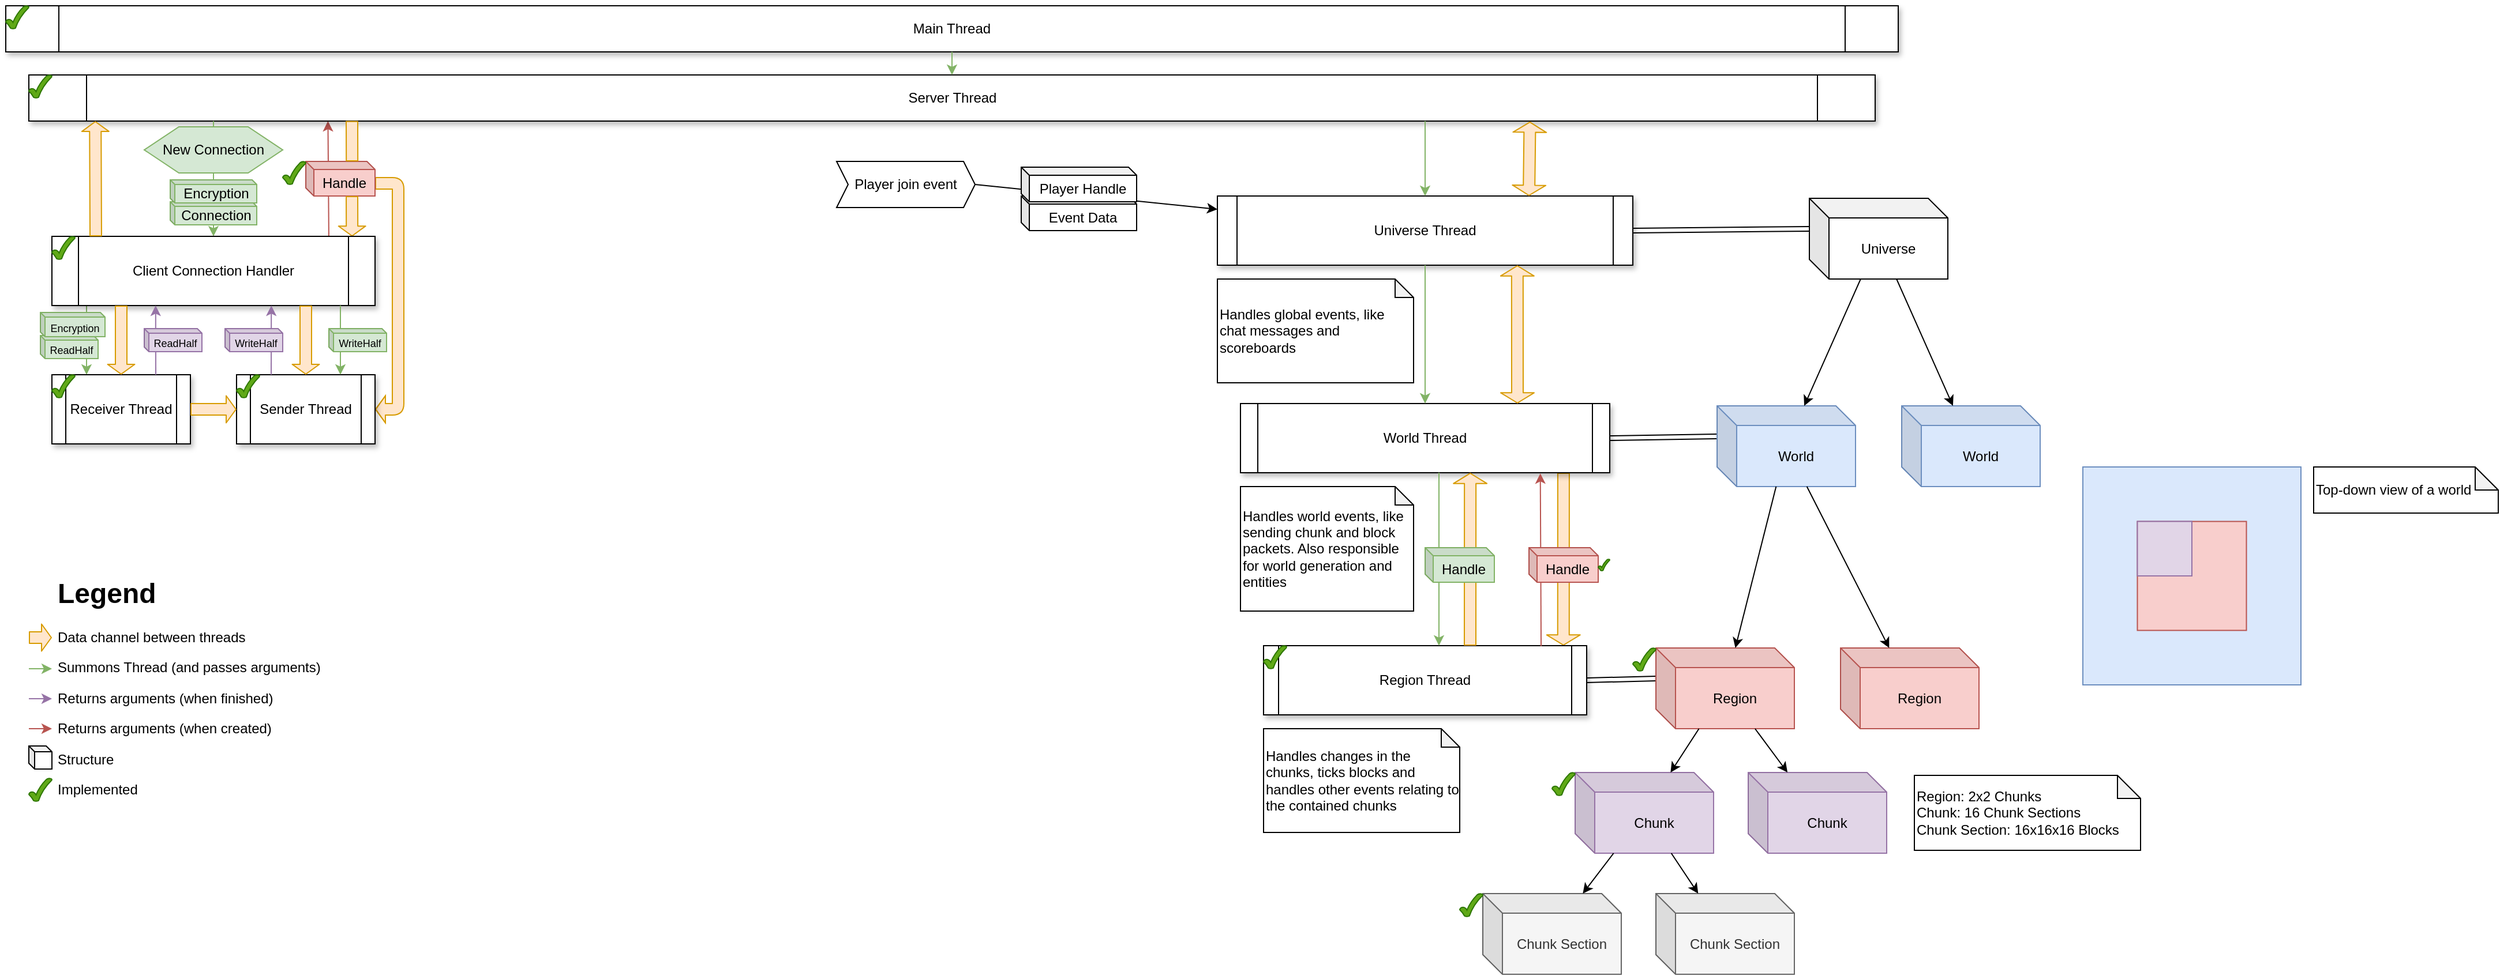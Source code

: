 <mxfile version="13.10.0" type="embed">
    <diagram id="VIW3LNgCnfH5hwZa5PW3" name="Page-1">
        <mxGraphModel dx="927" dy="667" grid="1" gridSize="10" guides="1" tooltips="1" connect="1" arrows="1" fold="1" page="1" pageScale="1" pageWidth="827" pageHeight="1169" math="0" shadow="0">
            <root>
                <mxCell id="0"/>
                <mxCell id="1" parent="0"/>
                <mxCell id="A9kIZFCnwzDyXK5sCehe-133" value="" style="shape=flexArrow;endArrow=none;startArrow=block;html=1;exitX=0.75;exitY=0;exitDx=0;exitDy=0;entryX=0.719;entryY=1;entryDx=0;entryDy=0;entryPerimeter=0;endWidth=17.931;endSize=2.614;startWidth=17.931;startSize=2.614;fillColor=#ffe6cc;strokeColor=#d79b00;endFill=0;startFill=0;" parent="1" edge="1">
                    <mxGeometry width="50" height="50" relative="1" as="geometry">
                        <mxPoint x="1349.88" y="555" as="sourcePoint"/>
                        <mxPoint x="1349.96" y="405" as="targetPoint"/>
                    </mxGeometry>
                </mxCell>
                <mxCell id="A9kIZFCnwzDyXK5sCehe-56" value="" style="endArrow=classic;html=1;exitX=0.857;exitY=0;exitDx=0;exitDy=0;entryX=0.162;entryY=1;entryDx=0;entryDy=0;fillColor=#f8cecc;strokeColor=#b85450;entryPerimeter=0;exitPerimeter=0;" parent="1" source="A9kIZFCnwzDyXK5sCehe-1" target="A9kIZFCnwzDyXK5sCehe-12" edge="1">
                    <mxGeometry width="50" height="50" relative="1" as="geometry">
                        <mxPoint x="259.8" y="180" as="sourcePoint"/>
                        <mxPoint x="259.92" y="120" as="targetPoint"/>
                    </mxGeometry>
                </mxCell>
                <mxCell id="A9kIZFCnwzDyXK5sCehe-11" value="Main Thread" style="shape=process;whiteSpace=wrap;html=1;backgroundOutline=1;size=0.028;comic=0;rounded=0;glass=0;shadow=1;" parent="1" vertex="1">
                    <mxGeometry width="1640" height="40" as="geometry"/>
                </mxCell>
                <mxCell id="A9kIZFCnwzDyXK5sCehe-12" value="Server Thread" style="shape=process;whiteSpace=wrap;html=1;backgroundOutline=1;size=0.031;comic=0;rounded=0;glass=0;shadow=1;" parent="1" vertex="1">
                    <mxGeometry x="20" y="60" width="1600" height="40" as="geometry"/>
                </mxCell>
                <mxCell id="A9kIZFCnwzDyXK5sCehe-16" value="" style="endArrow=classic;html=1;entryX=0.5;entryY=0;entryDx=0;entryDy=0;fillColor=#d5e8d4;strokeColor=#82b366;exitX=0.1;exitY=1;exitDx=0;exitDy=0;exitPerimeter=0;" parent="1" source="A9kIZFCnwzDyXK5sCehe-12" target="A9kIZFCnwzDyXK5sCehe-1" edge="1">
                    <mxGeometry width="50" height="50" relative="1" as="geometry">
                        <mxPoint x="180" y="170" as="sourcePoint"/>
                        <mxPoint x="160" y="170" as="targetPoint"/>
                    </mxGeometry>
                </mxCell>
                <mxCell id="A9kIZFCnwzDyXK5sCehe-19" value="New Connection" style="shape=hexagon;perimeter=hexagonPerimeter2;whiteSpace=wrap;html=1;fillColor=#d5e8d4;strokeColor=#82b366;" parent="1" vertex="1">
                    <mxGeometry x="120" y="105" width="120" height="40" as="geometry"/>
                </mxCell>
                <mxCell id="A9kIZFCnwzDyXK5sCehe-33" value="" style="shape=flexArrow;endArrow=classic;html=1;entryX=1;entryY=0.5;entryDx=0;entryDy=0;endWidth=12.5;endSize=2.5;fillColor=#ffe6cc;strokeColor=#d79b00;exitX=0;exitY=0;exitDx=60;exitDy=19;exitPerimeter=0;" parent="1" source="A9kIZFCnwzDyXK5sCehe-34" target="A9kIZFCnwzDyXK5sCehe-3" edge="1">
                    <mxGeometry width="50" height="50" relative="1" as="geometry">
                        <mxPoint x="340" y="150" as="sourcePoint"/>
                        <mxPoint x="260" y="130" as="targetPoint"/>
                        <Array as="points">
                            <mxPoint x="340" y="154"/>
                            <mxPoint x="340" y="350"/>
                        </Array>
                    </mxGeometry>
                </mxCell>
                <mxCell id="A9kIZFCnwzDyXK5sCehe-34" value="Handle" style="shape=cube;whiteSpace=wrap;html=1;boundedLbl=1;backgroundOutline=1;darkOpacity=0.05;darkOpacity2=0.1;size=7;fillColor=#f8cecc;strokeColor=#b85450;" parent="1" vertex="1">
                    <mxGeometry x="260" y="135" width="60" height="30" as="geometry"/>
                </mxCell>
                <mxCell id="A9kIZFCnwzDyXK5sCehe-48" value="" style="shape=flexArrow;endArrow=classic;html=1;endWidth=12.5;endSize=2.5;fillColor=#ffe6cc;strokeColor=#d79b00;entryX=0.929;entryY=0.002;entryDx=0;entryDy=0;entryPerimeter=0;exitX=0.667;exitY=1;exitDx=0;exitDy=0;exitPerimeter=0;" parent="1" source="A9kIZFCnwzDyXK5sCehe-34" target="A9kIZFCnwzDyXK5sCehe-1" edge="1">
                    <mxGeometry width="50" height="50" relative="1" as="geometry">
                        <mxPoint x="293" y="165" as="sourcePoint"/>
                        <mxPoint x="290" y="200" as="targetPoint"/>
                    </mxGeometry>
                </mxCell>
                <mxCell id="A9kIZFCnwzDyXK5sCehe-51" value="" style="endArrow=classic;html=1;fillColor=#d5e8d4;strokeColor=#82b366;exitX=0.5;exitY=1;exitDx=0;exitDy=0;entryX=0.5;entryY=0;entryDx=0;entryDy=0;" parent="1" source="A9kIZFCnwzDyXK5sCehe-11" target="A9kIZFCnwzDyXK5sCehe-12" edge="1">
                    <mxGeometry width="50" height="50" relative="1" as="geometry">
                        <mxPoint x="399.76" y="140" as="sourcePoint"/>
                        <mxPoint x="400" y="60" as="targetPoint"/>
                    </mxGeometry>
                </mxCell>
                <mxCell id="A9kIZFCnwzDyXK5sCehe-13" value="" style="endArrow=classic;html=1;entryX=0.25;entryY=0;entryDx=0;entryDy=0;fillColor=#d5e8d4;strokeColor=#82b366;" parent="1" target="A9kIZFCnwzDyXK5sCehe-2" edge="1">
                    <mxGeometry width="50" height="50" relative="1" as="geometry">
                        <mxPoint x="70" y="260" as="sourcePoint"/>
                        <mxPoint x="140" y="130" as="targetPoint"/>
                    </mxGeometry>
                </mxCell>
                <mxCell id="A9kIZFCnwzDyXK5sCehe-1" value="Client Connection Handler" style="shape=process;whiteSpace=wrap;html=1;backgroundOutline=1;size=0.083;comic=0;rounded=0;glass=0;shadow=1;" parent="1" vertex="1">
                    <mxGeometry x="40" y="200" width="280" height="60" as="geometry"/>
                </mxCell>
                <mxCell id="A9kIZFCnwzDyXK5sCehe-2" value="Receiver Thread" style="shape=process;whiteSpace=wrap;html=1;backgroundOutline=1;comic=0;rounded=0;glass=0;shadow=1;" parent="1" vertex="1">
                    <mxGeometry x="40" y="320" width="120" height="60" as="geometry"/>
                </mxCell>
                <mxCell id="A9kIZFCnwzDyXK5sCehe-3" value="Sender Thread" style="shape=process;whiteSpace=wrap;html=1;backgroundOutline=1;comic=0;rounded=0;glass=0;shadow=1;" parent="1" vertex="1">
                    <mxGeometry x="200" y="320" width="120" height="60" as="geometry"/>
                </mxCell>
                <mxCell id="A9kIZFCnwzDyXK5sCehe-4" value="" style="shape=flexArrow;endArrow=classic;html=1;exitX=1;exitY=0.5;exitDx=0;exitDy=0;entryX=0;entryY=0.5;entryDx=0;entryDy=0;endWidth=12.5;endSize=2.5;fillColor=#ffe6cc;strokeColor=#d79b00;" parent="1" source="A9kIZFCnwzDyXK5sCehe-2" target="A9kIZFCnwzDyXK5sCehe-3" edge="1">
                    <mxGeometry width="50" height="50" relative="1" as="geometry">
                        <mxPoint x="180" y="340" as="sourcePoint"/>
                        <mxPoint x="230" y="290" as="targetPoint"/>
                    </mxGeometry>
                </mxCell>
                <mxCell id="A9kIZFCnwzDyXK5sCehe-5" value="" style="shape=flexArrow;endArrow=classic;html=1;entryX=0.5;entryY=0;entryDx=0;entryDy=0;endWidth=12.5;endSize=2.5;fillColor=#ffe6cc;strokeColor=#d79b00;" parent="1" target="A9kIZFCnwzDyXK5sCehe-3" edge="1">
                    <mxGeometry width="50" height="50" relative="1" as="geometry">
                        <mxPoint x="260" y="260" as="sourcePoint"/>
                        <mxPoint x="220" y="280" as="targetPoint"/>
                    </mxGeometry>
                </mxCell>
                <mxCell id="A9kIZFCnwzDyXK5sCehe-6" value="" style="shape=flexArrow;endArrow=classic;html=1;entryX=0.5;entryY=0;entryDx=0;entryDy=0;endWidth=12.5;endSize=2.5;fillColor=#ffe6cc;strokeColor=#d79b00;" parent="1" target="A9kIZFCnwzDyXK5sCehe-2" edge="1">
                    <mxGeometry width="50" height="50" relative="1" as="geometry">
                        <mxPoint x="100" y="260" as="sourcePoint"/>
                        <mxPoint x="99.83" y="290" as="targetPoint"/>
                    </mxGeometry>
                </mxCell>
                <mxCell id="A9kIZFCnwzDyXK5sCehe-7" value="" style="endArrow=classic;html=1;exitX=0.75;exitY=0;exitDx=0;exitDy=0;entryX=0.321;entryY=1;entryDx=0;entryDy=0;fillColor=#e1d5e7;strokeColor=#9673a6;entryPerimeter=0;" parent="1" source="A9kIZFCnwzDyXK5sCehe-2" target="A9kIZFCnwzDyXK5sCehe-1" edge="1">
                    <mxGeometry width="50" height="50" relative="1" as="geometry">
                        <mxPoint x="160" y="320" as="sourcePoint"/>
                        <mxPoint x="210" y="270" as="targetPoint"/>
                    </mxGeometry>
                </mxCell>
                <mxCell id="A9kIZFCnwzDyXK5sCehe-9" value="" style="endArrow=classic;html=1;exitX=0.25;exitY=0;exitDx=0;exitDy=0;entryX=0.679;entryY=1;entryDx=0;entryDy=0;fillColor=#e1d5e7;strokeColor=#9673a6;entryPerimeter=0;" parent="1" source="A9kIZFCnwzDyXK5sCehe-3" target="A9kIZFCnwzDyXK5sCehe-1" edge="1">
                    <mxGeometry width="50" height="50" relative="1" as="geometry">
                        <mxPoint x="190" y="290" as="sourcePoint"/>
                        <mxPoint x="240" y="260" as="targetPoint"/>
                    </mxGeometry>
                </mxCell>
                <mxCell id="A9kIZFCnwzDyXK5sCehe-14" value="" style="endArrow=classic;html=1;fillColor=#d5e8d4;strokeColor=#82b366;entryX=0.75;entryY=0;entryDx=0;entryDy=0;" parent="1" target="A9kIZFCnwzDyXK5sCehe-3" edge="1">
                    <mxGeometry width="50" height="50" relative="1" as="geometry">
                        <mxPoint x="290" y="260" as="sourcePoint"/>
                        <mxPoint x="290" y="290" as="targetPoint"/>
                    </mxGeometry>
                </mxCell>
                <mxCell id="A9kIZFCnwzDyXK5sCehe-52" value="&lt;font style=&quot;font-size: 9px&quot;&gt;ReadHalf&lt;/font&gt;" style="shape=cube;whiteSpace=wrap;html=1;boundedLbl=1;backgroundOutline=1;darkOpacity=0.05;darkOpacity2=0.1;size=4;fillColor=#e1d5e7;strokeColor=#9673a6;" parent="1" vertex="1">
                    <mxGeometry x="120" y="280" width="50" height="20" as="geometry"/>
                </mxCell>
                <mxCell id="A9kIZFCnwzDyXK5sCehe-53" value="&lt;font style=&quot;font-size: 9px&quot;&gt;Write&lt;font style=&quot;font-size: 9px&quot;&gt;Half&lt;/font&gt;&lt;/font&gt;" style="shape=cube;whiteSpace=wrap;html=1;boundedLbl=1;backgroundOutline=1;darkOpacity=0.05;darkOpacity2=0.1;size=4;fillColor=#e1d5e7;strokeColor=#9673a6;" parent="1" vertex="1">
                    <mxGeometry x="190" y="280" width="50" height="20" as="geometry"/>
                </mxCell>
                <mxCell id="A9kIZFCnwzDyXK5sCehe-54" value="&lt;font style=&quot;font-size: 9px&quot;&gt;ReadHalf&lt;/font&gt;" style="shape=cube;whiteSpace=wrap;html=1;boundedLbl=1;backgroundOutline=1;darkOpacity=0.05;darkOpacity2=0.1;size=4;fillColor=#d5e8d4;strokeColor=#82b366;" parent="1" vertex="1">
                    <mxGeometry x="30" y="286" width="50" height="20" as="geometry"/>
                </mxCell>
                <mxCell id="A9kIZFCnwzDyXK5sCehe-55" value="&lt;font style=&quot;font-size: 9px&quot;&gt;Write&lt;font style=&quot;font-size: 9px&quot;&gt;Half&lt;/font&gt;&lt;/font&gt;" style="shape=cube;whiteSpace=wrap;html=1;boundedLbl=1;backgroundOutline=1;darkOpacity=0.05;darkOpacity2=0.1;size=4;fillColor=#d5e8d4;strokeColor=#82b366;" parent="1" vertex="1">
                    <mxGeometry x="280" y="280" width="50" height="20" as="geometry"/>
                </mxCell>
                <mxCell id="A9kIZFCnwzDyXK5sCehe-57" value="Connection" style="shape=cube;whiteSpace=wrap;html=1;boundedLbl=1;backgroundOutline=1;darkOpacity=0.05;darkOpacity2=0.1;size=4;fillColor=#d5e8d4;strokeColor=#82b366;" parent="1" vertex="1">
                    <mxGeometry x="142.5" y="170" width="75" height="20" as="geometry"/>
                </mxCell>
                <mxCell id="A9kIZFCnwzDyXK5sCehe-79" value="Universe Thread" style="shape=process;whiteSpace=wrap;html=1;backgroundOutline=1;size=0.047;comic=0;rounded=0;glass=0;shadow=1;" parent="1" vertex="1">
                    <mxGeometry x="1050" y="165" width="360" height="60" as="geometry"/>
                </mxCell>
                <mxCell id="A9kIZFCnwzDyXK5sCehe-80" value="World Thread" style="shape=process;whiteSpace=wrap;html=1;backgroundOutline=1;size=0.047;comic=0;rounded=0;glass=0;shadow=1;" parent="1" vertex="1">
                    <mxGeometry x="1070" y="345" width="320" height="60" as="geometry"/>
                </mxCell>
                <mxCell id="A9kIZFCnwzDyXK5sCehe-81" value="Region Thread" style="shape=process;whiteSpace=wrap;html=1;backgroundOutline=1;size=0.047;comic=0;rounded=0;glass=0;shadow=1;" parent="1" vertex="1">
                    <mxGeometry x="1090" y="555" width="280" height="60" as="geometry"/>
                </mxCell>
                <mxCell id="A9kIZFCnwzDyXK5sCehe-83" value="" style="endArrow=classic;html=1;entryX=0.5;entryY=0;entryDx=0;entryDy=0;fillColor=#d5e8d4;strokeColor=#82b366;exitX=0.5;exitY=1;exitDx=0;exitDy=0;" parent="1" source="A9kIZFCnwzDyXK5sCehe-79" target="A9kIZFCnwzDyXK5sCehe-80" edge="1">
                    <mxGeometry width="50" height="50" relative="1" as="geometry">
                        <mxPoint x="1540.36" y="155" as="sourcePoint"/>
                        <mxPoint x="1540" y="255.0" as="targetPoint"/>
                    </mxGeometry>
                </mxCell>
                <mxCell id="A9kIZFCnwzDyXK5sCehe-84" value="" style="endArrow=classic;html=1;exitX=0.5;exitY=1;exitDx=0;exitDy=0;entryX=0.5;entryY=0;entryDx=0;entryDy=0;fillColor=#d5e8d4;strokeColor=#82b366;" parent="1" edge="1">
                    <mxGeometry width="50" height="50" relative="1" as="geometry">
                        <mxPoint x="1242" y="405" as="sourcePoint"/>
                        <mxPoint x="1242" y="555" as="targetPoint"/>
                    </mxGeometry>
                </mxCell>
                <mxCell id="A9kIZFCnwzDyXK5sCehe-85" value="" style="endArrow=classic;html=1;entryX=0.5;entryY=0;entryDx=0;entryDy=0;fillColor=#d5e8d4;strokeColor=#82b366;" parent="1" target="A9kIZFCnwzDyXK5sCehe-79" edge="1">
                    <mxGeometry width="50" height="50" relative="1" as="geometry">
                        <mxPoint x="1230" y="100" as="sourcePoint"/>
                        <mxPoint x="820" y="210" as="targetPoint"/>
                    </mxGeometry>
                </mxCell>
                <mxCell id="A9kIZFCnwzDyXK5sCehe-86" value="" style="shape=link;html=1;exitX=1;exitY=0.5;exitDx=0;exitDy=0;entryX=0;entryY=0;entryDx=0;entryDy=26.5;entryPerimeter=0;" parent="1" source="A9kIZFCnwzDyXK5sCehe-79" target="A9kIZFCnwzDyXK5sCehe-59" edge="1">
                    <mxGeometry width="50" height="50" relative="1" as="geometry">
                        <mxPoint x="1420" y="335" as="sourcePoint"/>
                        <mxPoint x="1470" y="285" as="targetPoint"/>
                    </mxGeometry>
                </mxCell>
                <mxCell id="A9kIZFCnwzDyXK5sCehe-87" value="" style="shape=link;html=1;exitX=1;exitY=0.5;exitDx=0;exitDy=0;entryX=0;entryY=0;entryDx=0;entryDy=26.5;entryPerimeter=0;" parent="1" source="A9kIZFCnwzDyXK5sCehe-80" target="A9kIZFCnwzDyXK5sCehe-60" edge="1">
                    <mxGeometry width="50" height="50" relative="1" as="geometry">
                        <mxPoint x="1397" y="388.5" as="sourcePoint"/>
                        <mxPoint x="1597" y="385" as="targetPoint"/>
                    </mxGeometry>
                </mxCell>
                <mxCell id="A9kIZFCnwzDyXK5sCehe-88" value="" style="shape=link;html=1;exitX=1;exitY=0.5;exitDx=0;exitDy=0;entryX=0;entryY=0;entryDx=0;entryDy=26.5;entryPerimeter=0;" parent="1" source="A9kIZFCnwzDyXK5sCehe-81" target="A9kIZFCnwzDyXK5sCehe-69" edge="1">
                    <mxGeometry width="50" height="50" relative="1" as="geometry">
                        <mxPoint x="1380" y="558.5" as="sourcePoint"/>
                        <mxPoint x="1520" y="555" as="targetPoint"/>
                    </mxGeometry>
                </mxCell>
                <mxCell id="A9kIZFCnwzDyXK5sCehe-59" value="Universe" style="shape=cube;whiteSpace=wrap;html=1;boundedLbl=1;backgroundOutline=1;darkOpacity=0.05;darkOpacity2=0.1;size=17;" parent="1" vertex="1">
                    <mxGeometry x="1563" y="167" width="120" height="70" as="geometry"/>
                </mxCell>
                <mxCell id="A9kIZFCnwzDyXK5sCehe-60" value="World" style="shape=cube;whiteSpace=wrap;html=1;boundedLbl=1;backgroundOutline=1;darkOpacity=0.05;darkOpacity2=0.1;size=17;fillColor=#dae8fc;strokeColor=#6c8ebf;" parent="1" vertex="1">
                    <mxGeometry x="1483" y="347" width="120" height="70" as="geometry"/>
                </mxCell>
                <mxCell id="A9kIZFCnwzDyXK5sCehe-61" value="" style="endArrow=classic;html=1;" parent="1" source="A9kIZFCnwzDyXK5sCehe-59" target="A9kIZFCnwzDyXK5sCehe-60" edge="1">
                    <mxGeometry width="50" height="50" relative="1" as="geometry">
                        <mxPoint x="1573" y="252" as="sourcePoint"/>
                        <mxPoint x="1623" y="202" as="targetPoint"/>
                    </mxGeometry>
                </mxCell>
                <mxCell id="A9kIZFCnwzDyXK5sCehe-62" value="World" style="shape=cube;whiteSpace=wrap;html=1;boundedLbl=1;backgroundOutline=1;darkOpacity=0.05;darkOpacity2=0.1;size=17;fillColor=#dae8fc;strokeColor=#6c8ebf;" parent="1" vertex="1">
                    <mxGeometry x="1643" y="347" width="120" height="70" as="geometry"/>
                </mxCell>
                <mxCell id="A9kIZFCnwzDyXK5sCehe-66" value="" style="endArrow=classic;html=1;" parent="1" source="A9kIZFCnwzDyXK5sCehe-59" target="A9kIZFCnwzDyXK5sCehe-62" edge="1">
                    <mxGeometry width="50" height="50" relative="1" as="geometry">
                        <mxPoint x="1700" y="232" as="sourcePoint"/>
                        <mxPoint x="1603" y="267" as="targetPoint"/>
                    </mxGeometry>
                </mxCell>
                <mxCell id="A9kIZFCnwzDyXK5sCehe-68" value="Chunk" style="shape=cube;whiteSpace=wrap;html=1;boundedLbl=1;backgroundOutline=1;darkOpacity=0.05;darkOpacity2=0.1;size=17;fillColor=#e1d5e7;strokeColor=#9673a6;" parent="1" vertex="1">
                    <mxGeometry x="1360" y="665" width="120" height="70" as="geometry"/>
                </mxCell>
                <mxCell id="A9kIZFCnwzDyXK5sCehe-69" value="Region" style="shape=cube;whiteSpace=wrap;html=1;boundedLbl=1;backgroundOutline=1;darkOpacity=0.05;darkOpacity2=0.1;size=17;fillColor=#f8cecc;strokeColor=#b85450;" parent="1" vertex="1">
                    <mxGeometry x="1430" y="557" width="120" height="70" as="geometry"/>
                </mxCell>
                <mxCell id="A9kIZFCnwzDyXK5sCehe-70" value="Region" style="shape=cube;whiteSpace=wrap;html=1;boundedLbl=1;backgroundOutline=1;darkOpacity=0.05;darkOpacity2=0.1;size=17;fillColor=#f8cecc;strokeColor=#b85450;" parent="1" vertex="1">
                    <mxGeometry x="1590" y="557" width="120" height="70" as="geometry"/>
                </mxCell>
                <mxCell id="A9kIZFCnwzDyXK5sCehe-71" value="Chunk" style="shape=cube;whiteSpace=wrap;html=1;boundedLbl=1;backgroundOutline=1;darkOpacity=0.05;darkOpacity2=0.1;size=17;fillColor=#e1d5e7;strokeColor=#9673a6;" parent="1" vertex="1">
                    <mxGeometry x="1510" y="665" width="120" height="70" as="geometry"/>
                </mxCell>
                <mxCell id="A9kIZFCnwzDyXK5sCehe-73" value="" style="endArrow=classic;html=1;" parent="1" source="A9kIZFCnwzDyXK5sCehe-69" target="A9kIZFCnwzDyXK5sCehe-71" edge="1">
                    <mxGeometry width="50" height="50" relative="1" as="geometry">
                        <mxPoint x="1780" y="730" as="sourcePoint"/>
                        <mxPoint x="1830" y="680" as="targetPoint"/>
                    </mxGeometry>
                </mxCell>
                <mxCell id="A9kIZFCnwzDyXK5sCehe-74" value="" style="endArrow=classic;html=1;" parent="1" source="A9kIZFCnwzDyXK5sCehe-69" target="A9kIZFCnwzDyXK5sCehe-68" edge="1">
                    <mxGeometry width="50" height="50" relative="1" as="geometry">
                        <mxPoint x="1740" y="740" as="sourcePoint"/>
                        <mxPoint x="1790" y="690.0" as="targetPoint"/>
                    </mxGeometry>
                </mxCell>
                <mxCell id="A9kIZFCnwzDyXK5sCehe-75" value="" style="endArrow=classic;html=1;" parent="1" source="A9kIZFCnwzDyXK5sCehe-60" target="A9kIZFCnwzDyXK5sCehe-69" edge="1">
                    <mxGeometry width="50" height="50" relative="1" as="geometry">
                        <mxPoint x="1763" y="522" as="sourcePoint"/>
                        <mxPoint x="1813" y="472.0" as="targetPoint"/>
                    </mxGeometry>
                </mxCell>
                <mxCell id="A9kIZFCnwzDyXK5sCehe-77" value="" style="endArrow=classic;html=1;" parent="1" source="A9kIZFCnwzDyXK5sCehe-60" target="A9kIZFCnwzDyXK5sCehe-70" edge="1">
                    <mxGeometry width="50" height="50" relative="1" as="geometry">
                        <mxPoint x="1763" y="542" as="sourcePoint"/>
                        <mxPoint x="1813" y="492.0" as="targetPoint"/>
                    </mxGeometry>
                </mxCell>
                <mxCell id="A9kIZFCnwzDyXK5sCehe-97" value="" style="group" parent="1" vertex="1" connectable="0">
                    <mxGeometry x="1800" y="400" width="189" height="195" as="geometry"/>
                </mxCell>
                <mxCell id="A9kIZFCnwzDyXK5sCehe-89" value="" style="whiteSpace=wrap;html=1;aspect=fixed;fillColor=#dae8fc;strokeColor=#6c8ebf;" parent="A9kIZFCnwzDyXK5sCehe-97" vertex="1">
                    <mxGeometry width="189" height="189" as="geometry"/>
                </mxCell>
                <mxCell id="A9kIZFCnwzDyXK5sCehe-90" value="" style="whiteSpace=wrap;html=1;aspect=fixed;fillColor=#f8cecc;strokeColor=#b85450;" parent="A9kIZFCnwzDyXK5sCehe-97" vertex="1">
                    <mxGeometry x="47.25" y="47.25" width="94.5" height="94.5" as="geometry"/>
                </mxCell>
                <mxCell id="A9kIZFCnwzDyXK5sCehe-94" value="" style="whiteSpace=wrap;html=1;aspect=fixed;fillColor=#e1d5e7;strokeColor=#9673a6;" parent="A9kIZFCnwzDyXK5sCehe-97" vertex="1">
                    <mxGeometry x="47.25" y="47.25" width="47.25" height="47.25" as="geometry"/>
                </mxCell>
                <mxCell id="A9kIZFCnwzDyXK5sCehe-98" value="&lt;div align=&quot;left&quot;&gt;Region: 2x2 Chunks&lt;/div&gt;&lt;div align=&quot;left&quot;&gt;Chunk: 16 Chunk Sections&lt;/div&gt;&lt;div align=&quot;left&quot;&gt;Chunk Section: 16x16x16 Blocks&lt;br&gt;&lt;/div&gt;" style="shape=note;whiteSpace=wrap;html=1;backgroundOutline=1;darkOpacity=0.05;size=20;align=left;" parent="1" vertex="1">
                    <mxGeometry x="1654" y="667.5" width="196" height="65" as="geometry"/>
                </mxCell>
                <mxCell id="A9kIZFCnwzDyXK5sCehe-99" value="&lt;div align=&quot;left&quot;&gt;Handles changes in the chunks, ticks blocks and handles other events relating to the contained chunks&lt;/div&gt;" style="shape=note;whiteSpace=wrap;html=1;backgroundOutline=1;darkOpacity=0.05;size=16;align=left;" parent="1" vertex="1">
                    <mxGeometry x="1090" y="627" width="170" height="90" as="geometry"/>
                </mxCell>
                <mxCell id="A9kIZFCnwzDyXK5sCehe-100" value="Handles global events, like chat messages and scoreboards" style="shape=note;whiteSpace=wrap;html=1;backgroundOutline=1;darkOpacity=0.05;size=16;align=left;" parent="1" vertex="1">
                    <mxGeometry x="1050" y="237" width="170" height="90" as="geometry"/>
                </mxCell>
                <mxCell id="A9kIZFCnwzDyXK5sCehe-101" value="Handles world events, like sending chunk and block packets. Also responsible for world generation and entities" style="shape=note;whiteSpace=wrap;html=1;backgroundOutline=1;darkOpacity=0.05;size=16;align=left;" parent="1" vertex="1">
                    <mxGeometry x="1070" y="417" width="150" height="108" as="geometry"/>
                </mxCell>
                <mxCell id="A9kIZFCnwzDyXK5sCehe-102" value="" style="shape=flexArrow;endArrow=block;startArrow=none;html=1;exitX=0.75;exitY=0;exitDx=0;exitDy=0;entryX=0.719;entryY=1;entryDx=0;entryDy=0;entryPerimeter=0;endWidth=17.931;endSize=2.614;startWidth=17.931;startSize=2.614;fillColor=#ffe6cc;strokeColor=#d79b00;endFill=0;startFill=0;" parent="1" edge="1">
                    <mxGeometry width="50" height="50" relative="1" as="geometry">
                        <mxPoint x="1269" y="555" as="sourcePoint"/>
                        <mxPoint x="1269.08" y="405" as="targetPoint"/>
                    </mxGeometry>
                </mxCell>
                <mxCell id="A9kIZFCnwzDyXK5sCehe-104" value="" style="shape=flexArrow;endArrow=classic;startArrow=classic;html=1;exitX=0.75;exitY=0;exitDx=0;exitDy=0;entryX=0.722;entryY=1;entryDx=0;entryDy=0;entryPerimeter=0;endWidth=17.931;endSize=2.614;startWidth=17.931;startSize=2.614;fillColor=#ffe6cc;strokeColor=#d79b00;" parent="1" source="A9kIZFCnwzDyXK5sCehe-80" target="A9kIZFCnwzDyXK5sCehe-79" edge="1">
                    <mxGeometry width="50" height="50" relative="1" as="geometry">
                        <mxPoint x="1340" y="395" as="sourcePoint"/>
                        <mxPoint x="1340.08" y="245.0" as="targetPoint"/>
                    </mxGeometry>
                </mxCell>
                <mxCell id="A9kIZFCnwzDyXK5sCehe-105" value="&lt;h1&gt;Legend&lt;/h1&gt;&lt;p&gt;Data channel between threads&lt;/p&gt;&lt;p&gt;Summons Thread (and passes arguments)&lt;br&gt;&lt;/p&gt;&lt;p&gt;Returns arguments (when finished)&lt;/p&gt;&lt;p&gt;Returns arguments (when created)&lt;br&gt;&lt;/p&gt;&lt;p&gt;Structure&lt;br&gt;&lt;/p&gt;&lt;div&gt;Implemented&lt;br&gt;&lt;/div&gt;" style="text;html=1;strokeColor=none;fillColor=none;spacing=5;spacingTop=-20;whiteSpace=wrap;overflow=hidden;rounded=0;" parent="1" vertex="1">
                    <mxGeometry x="40" y="490" width="260" height="210" as="geometry"/>
                </mxCell>
                <mxCell id="A9kIZFCnwzDyXK5sCehe-106" value="" style="shape=flexArrow;endArrow=classic;html=1;exitX=1;exitY=0.5;exitDx=0;exitDy=0;endWidth=12.5;endSize=2.5;fillColor=#ffe6cc;strokeColor=#d79b00;" parent="1" edge="1">
                    <mxGeometry width="50" height="50" relative="1" as="geometry">
                        <mxPoint x="20" y="548" as="sourcePoint"/>
                        <mxPoint x="40" y="548" as="targetPoint"/>
                        <Array as="points">
                            <mxPoint x="40" y="548"/>
                        </Array>
                    </mxGeometry>
                </mxCell>
                <mxCell id="A9kIZFCnwzDyXK5sCehe-107" value="" style="endArrow=classic;html=1;entryX=0.25;entryY=0;entryDx=0;entryDy=0;fillColor=#d5e8d4;strokeColor=#82b366;" parent="1" edge="1">
                    <mxGeometry width="50" height="50" relative="1" as="geometry">
                        <mxPoint x="20" y="575" as="sourcePoint"/>
                        <mxPoint x="40" y="575" as="targetPoint"/>
                    </mxGeometry>
                </mxCell>
                <mxCell id="A9kIZFCnwzDyXK5sCehe-109" value="" style="endArrow=classic;html=1;entryX=0.25;entryY=0;entryDx=0;entryDy=0;fillColor=#e1d5e7;strokeColor=#9673a6;" parent="1" edge="1">
                    <mxGeometry width="50" height="50" relative="1" as="geometry">
                        <mxPoint x="20" y="601" as="sourcePoint"/>
                        <mxPoint x="40" y="601" as="targetPoint"/>
                    </mxGeometry>
                </mxCell>
                <mxCell id="A9kIZFCnwzDyXK5sCehe-110" value="" style="shape=cube;whiteSpace=wrap;html=1;boundedLbl=1;backgroundOutline=1;darkOpacity=0.05;darkOpacity2=0.1;size=5;" parent="1" vertex="1">
                    <mxGeometry x="20" y="642" width="20" height="20" as="geometry"/>
                </mxCell>
                <mxCell id="A9kIZFCnwzDyXK5sCehe-111" value="" style="endArrow=classic;html=1;entryX=0.25;entryY=0;entryDx=0;entryDy=0;fillColor=#f8cecc;strokeColor=#b85450;" parent="1" edge="1">
                    <mxGeometry width="50" height="50" relative="1" as="geometry">
                        <mxPoint x="20" y="627" as="sourcePoint"/>
                        <mxPoint x="40" y="627" as="targetPoint"/>
                    </mxGeometry>
                </mxCell>
                <mxCell id="A9kIZFCnwzDyXK5sCehe-112" value="Player join event" style="shape=step;perimeter=stepPerimeter;whiteSpace=wrap;html=1;fixedSize=1;size=10;" parent="1" vertex="1">
                    <mxGeometry x="720" y="135" width="120" height="40" as="geometry"/>
                </mxCell>
                <mxCell id="A9kIZFCnwzDyXK5sCehe-113" value="" style="endArrow=classic;html=1;exitX=1;exitY=0.5;exitDx=0;exitDy=0;" parent="1" source="A9kIZFCnwzDyXK5sCehe-112" target="A9kIZFCnwzDyXK5sCehe-79" edge="1">
                    <mxGeometry width="50" height="50" relative="1" as="geometry">
                        <mxPoint x="840" y="290" as="sourcePoint"/>
                        <mxPoint x="890" y="240" as="targetPoint"/>
                    </mxGeometry>
                </mxCell>
                <mxCell id="A9kIZFCnwzDyXK5sCehe-116" value="Event Data" style="shape=cube;whiteSpace=wrap;html=1;boundedLbl=1;backgroundOutline=1;darkOpacity=0.05;darkOpacity2=0.1;size=7;" parent="1" vertex="1">
                    <mxGeometry x="880" y="165" width="100" height="30" as="geometry"/>
                </mxCell>
                <mxCell id="A9kIZFCnwzDyXK5sCehe-114" value="Player Handle" style="shape=cube;whiteSpace=wrap;html=1;boundedLbl=1;backgroundOutline=1;darkOpacity=0.05;darkOpacity2=0.1;size=7;" parent="1" vertex="1">
                    <mxGeometry x="880" y="140" width="100" height="30" as="geometry"/>
                </mxCell>
                <mxCell id="A9kIZFCnwzDyXK5sCehe-117" value="" style="shape=flexArrow;endArrow=classic;startArrow=classic;html=1;entryX=0.75;entryY=0;entryDx=0;entryDy=0;endWidth=17.931;endSize=2.614;startWidth=17.931;startSize=2.614;fillColor=#ffe6cc;strokeColor=#d79b00;exitX=0.813;exitY=1.01;exitDx=0;exitDy=0;exitPerimeter=0;" parent="1" source="A9kIZFCnwzDyXK5sCehe-12" target="A9kIZFCnwzDyXK5sCehe-79" edge="1">
                    <mxGeometry width="50" height="50" relative="1" as="geometry">
                        <mxPoint x="1320" y="110" as="sourcePoint"/>
                        <mxPoint x="1390" y="220" as="targetPoint"/>
                    </mxGeometry>
                </mxCell>
                <mxCell id="A9kIZFCnwzDyXK5sCehe-118" value="" style="shape=flexArrow;endArrow=classic;html=1;endWidth=12.5;endSize=2.5;fillColor=#ffe6cc;strokeColor=#d79b00;entryX=0.036;entryY=1;entryDx=0;entryDy=0;entryPerimeter=0;" parent="1" target="A9kIZFCnwzDyXK5sCehe-12" edge="1">
                    <mxGeometry width="50" height="50" relative="1" as="geometry">
                        <mxPoint x="78" y="200" as="sourcePoint"/>
                        <mxPoint x="90" y="120" as="targetPoint"/>
                    </mxGeometry>
                </mxCell>
                <mxCell id="A9kIZFCnwzDyXK5sCehe-119" value="Encryption" style="shape=cube;whiteSpace=wrap;html=1;boundedLbl=1;backgroundOutline=1;darkOpacity=0.05;darkOpacity2=0.1;size=4;fillColor=#d5e8d4;strokeColor=#82b366;" parent="1" vertex="1">
                    <mxGeometry x="142.5" y="151" width="75" height="20" as="geometry"/>
                </mxCell>
                <mxCell id="A9kIZFCnwzDyXK5sCehe-120" value="&lt;font style=&quot;font-size: 9px&quot;&gt;Encryption&lt;/font&gt;" style="shape=cube;whiteSpace=wrap;html=1;boundedLbl=1;backgroundOutline=1;darkOpacity=0.05;darkOpacity2=0.1;size=4;fillColor=#d5e8d4;strokeColor=#82b366;" parent="1" vertex="1">
                    <mxGeometry x="30" y="266" width="56" height="21" as="geometry"/>
                </mxCell>
                <mxCell id="A9kIZFCnwzDyXK5sCehe-123" value="Top-down view of a world" style="shape=note;whiteSpace=wrap;html=1;backgroundOutline=1;darkOpacity=0.05;size=20;align=left;" parent="1" vertex="1">
                    <mxGeometry x="2000" y="400" width="160" height="40" as="geometry"/>
                </mxCell>
                <mxCell id="A9kIZFCnwzDyXK5sCehe-124" value="Chunk Section" style="shape=cube;whiteSpace=wrap;html=1;boundedLbl=1;backgroundOutline=1;darkOpacity=0.05;darkOpacity2=0.1;size=17;fillColor=#f5f5f5;strokeColor=#666666;fontColor=#333333;" parent="1" vertex="1">
                    <mxGeometry x="1280" y="770" width="120" height="70" as="geometry"/>
                </mxCell>
                <mxCell id="A9kIZFCnwzDyXK5sCehe-126" value="" style="endArrow=classic;html=1;" parent="1" source="A9kIZFCnwzDyXK5sCehe-68" target="A9kIZFCnwzDyXK5sCehe-124" edge="1">
                    <mxGeometry width="50" height="50" relative="1" as="geometry">
                        <mxPoint x="1464.625" y="780" as="sourcePoint"/>
                        <mxPoint x="1439.995" y="818" as="targetPoint"/>
                    </mxGeometry>
                </mxCell>
                <mxCell id="A9kIZFCnwzDyXK5sCehe-127" value="Chunk Section" style="shape=cube;whiteSpace=wrap;html=1;boundedLbl=1;backgroundOutline=1;darkOpacity=0.05;darkOpacity2=0.1;size=17;fillColor=#f5f5f5;strokeColor=#666666;fontColor=#333333;" parent="1" vertex="1">
                    <mxGeometry x="1430" y="770" width="120" height="70" as="geometry"/>
                </mxCell>
                <mxCell id="A9kIZFCnwzDyXK5sCehe-128" value="" style="endArrow=classic;html=1;" parent="1" source="A9kIZFCnwzDyXK5sCehe-68" target="A9kIZFCnwzDyXK5sCehe-127" edge="1">
                    <mxGeometry width="50" height="50" relative="1" as="geometry">
                        <mxPoint x="1614.625" y="786" as="sourcePoint"/>
                        <mxPoint x="1589.995" y="824" as="targetPoint"/>
                    </mxGeometry>
                </mxCell>
                <mxCell id="A9kIZFCnwzDyXK5sCehe-131" value="" style="endArrow=classic;html=1;exitX=0.859;exitY=0.007;exitDx=0;exitDy=0;entryX=0.812;entryY=1.01;entryDx=0;entryDy=0;fillColor=#f8cecc;strokeColor=#b85450;entryPerimeter=0;exitPerimeter=0;" parent="1" source="A9kIZFCnwzDyXK5sCehe-81" target="A9kIZFCnwzDyXK5sCehe-80" edge="1">
                    <mxGeometry width="50" height="50" relative="1" as="geometry">
                        <mxPoint x="1330.76" y="547.5" as="sourcePoint"/>
                        <mxPoint x="1330" y="447.5" as="targetPoint"/>
                    </mxGeometry>
                </mxCell>
                <mxCell id="A9kIZFCnwzDyXK5sCehe-132" value="Handle" style="shape=cube;whiteSpace=wrap;html=1;boundedLbl=1;backgroundOutline=1;darkOpacity=0.05;darkOpacity2=0.1;size=7;fillColor=#f8cecc;strokeColor=#b85450;" parent="1" vertex="1">
                    <mxGeometry x="1320" y="470" width="60" height="30" as="geometry"/>
                </mxCell>
                <mxCell id="A9kIZFCnwzDyXK5sCehe-134" value="" style="shape=flexArrow;endArrow=none;html=1;endWidth=12.5;endSize=2.5;fillColor=#ffe6cc;strokeColor=#d79b00;entryX=0.929;entryY=0.002;entryDx=0;entryDy=0;entryPerimeter=0;exitX=0.667;exitY=1;exitDx=0;exitDy=0;exitPerimeter=0;endFill=0;" parent="1" edge="1">
                    <mxGeometry width="50" height="50" relative="1" as="geometry">
                        <mxPoint x="300" y="99.88" as="sourcePoint"/>
                        <mxPoint x="300.1" y="135" as="targetPoint"/>
                    </mxGeometry>
                </mxCell>
                <mxCell id="A9kIZFCnwzDyXK5sCehe-136" value="Handle" style="shape=cube;whiteSpace=wrap;html=1;boundedLbl=1;backgroundOutline=1;darkOpacity=0.05;darkOpacity2=0.1;size=7;fillColor=#d5e8d4;strokeColor=#82b366;" parent="1" vertex="1">
                    <mxGeometry x="1230" y="470" width="60" height="30" as="geometry"/>
                </mxCell>
                <mxCell id="LIrD-LKyRt3ujrHlGN-w-1" value="" style="verticalLabelPosition=bottom;verticalAlign=top;html=1;shape=mxgraph.basic.tick;fillColor=#60a917;strokeColor=#2D7600;fontColor=#ffffff;" parent="1" vertex="1">
                    <mxGeometry x="20" y="670" width="20" height="20" as="geometry"/>
                </mxCell>
                <mxCell id="LIrD-LKyRt3ujrHlGN-w-2" value="" style="verticalLabelPosition=bottom;verticalAlign=top;html=1;shape=mxgraph.basic.tick;fillColor=#60a917;strokeColor=#2D7600;fontColor=#ffffff;" parent="1" vertex="1">
                    <mxGeometry x="40" y="200" width="20" height="20" as="geometry"/>
                </mxCell>
                <mxCell id="LIrD-LKyRt3ujrHlGN-w-3" value="" style="verticalLabelPosition=bottom;verticalAlign=top;html=1;shape=mxgraph.basic.tick;fillColor=#60a917;strokeColor=#2D7600;fontColor=#ffffff;" parent="1" vertex="1">
                    <mxGeometry x="40" y="320" width="20" height="20" as="geometry"/>
                </mxCell>
                <mxCell id="LIrD-LKyRt3ujrHlGN-w-4" value="" style="verticalLabelPosition=bottom;verticalAlign=top;html=1;shape=mxgraph.basic.tick;fillColor=#60a917;strokeColor=#2D7600;fontColor=#ffffff;" parent="1" vertex="1">
                    <mxGeometry x="200" y="320" width="20" height="20" as="geometry"/>
                </mxCell>
                <mxCell id="LIrD-LKyRt3ujrHlGN-w-5" value="" style="verticalLabelPosition=bottom;verticalAlign=top;html=1;shape=mxgraph.basic.tick;fillColor=#60a917;strokeColor=#2D7600;fontColor=#ffffff;" parent="1" vertex="1">
                    <mxGeometry x="20" y="60" width="20" height="20" as="geometry"/>
                </mxCell>
                <mxCell id="LIrD-LKyRt3ujrHlGN-w-6" value="" style="verticalLabelPosition=bottom;verticalAlign=top;html=1;shape=mxgraph.basic.tick;fillColor=#60a917;strokeColor=#2D7600;fontColor=#ffffff;" parent="1" vertex="1">
                    <mxGeometry width="20" height="20" as="geometry"/>
                </mxCell>
                <mxCell id="LIrD-LKyRt3ujrHlGN-w-7" value="" style="verticalLabelPosition=bottom;verticalAlign=top;html=1;shape=mxgraph.basic.tick;fillColor=#60a917;strokeColor=#2D7600;fontColor=#ffffff;" parent="1" vertex="1">
                    <mxGeometry x="1090" y="555" width="20" height="20" as="geometry"/>
                </mxCell>
                <mxCell id="LIrD-LKyRt3ujrHlGN-w-9" value="" style="verticalLabelPosition=bottom;verticalAlign=top;html=1;shape=mxgraph.basic.tick;fillColor=#60a917;strokeColor=#2D7600;fontColor=#ffffff;" parent="1" vertex="1">
                    <mxGeometry x="1340" y="665" width="20" height="20" as="geometry"/>
                </mxCell>
                <mxCell id="LIrD-LKyRt3ujrHlGN-w-10" value="" style="verticalLabelPosition=bottom;verticalAlign=top;html=1;shape=mxgraph.basic.tick;fillColor=#60a917;strokeColor=#2D7600;fontColor=#ffffff;" parent="1" vertex="1">
                    <mxGeometry x="1260" y="770" width="20" height="20" as="geometry"/>
                </mxCell>
                <mxCell id="LIrD-LKyRt3ujrHlGN-w-11" value="" style="verticalLabelPosition=bottom;verticalAlign=top;html=1;shape=mxgraph.basic.tick;fillColor=#60a917;strokeColor=#2D7600;fontColor=#ffffff;" parent="1" vertex="1">
                    <mxGeometry x="1410" y="557" width="20" height="20" as="geometry"/>
                </mxCell>
                <mxCell id="LIrD-LKyRt3ujrHlGN-w-12" value="" style="verticalLabelPosition=bottom;verticalAlign=top;html=1;shape=mxgraph.basic.tick;fillColor=#60a917;strokeColor=#2D7600;fontColor=#ffffff;" parent="1" vertex="1">
                    <mxGeometry x="240" y="135" width="20" height="20" as="geometry"/>
                </mxCell>
                <mxCell id="LIrD-LKyRt3ujrHlGN-w-13" value="" style="verticalLabelPosition=bottom;verticalAlign=top;html=1;shape=mxgraph.basic.tick;fillColor=#60a917;strokeColor=#2D7600;fontColor=#ffffff;" parent="1" vertex="1">
                    <mxGeometry x="1380" y="480" width="10" height="10" as="geometry"/>
                </mxCell>
            </root>
        </mxGraphModel>
    </diagram>
</mxfile>